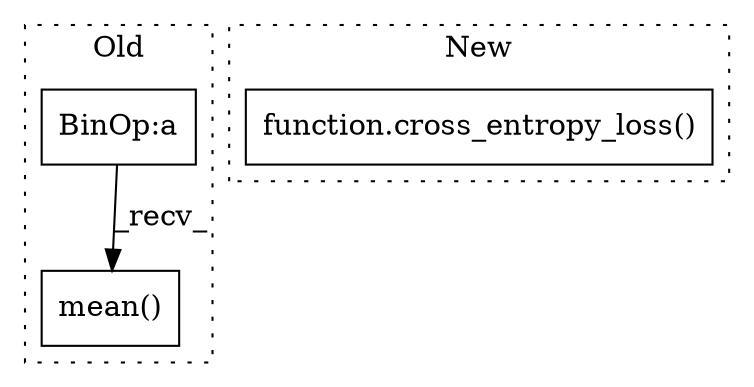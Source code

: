 digraph G {
subgraph cluster0 {
1 [label="mean()" a="75" s="19029" l="53" shape="box"];
3 [label="BinOp:a" a="82" s="19040" l="3" shape="box"];
label = "Old";
style="dotted";
}
subgraph cluster1 {
2 [label="function.cross_entropy_loss()" a="75" s="18843,18875" l="19,1" shape="box"];
label = "New";
style="dotted";
}
3 -> 1 [label="_recv_"];
}